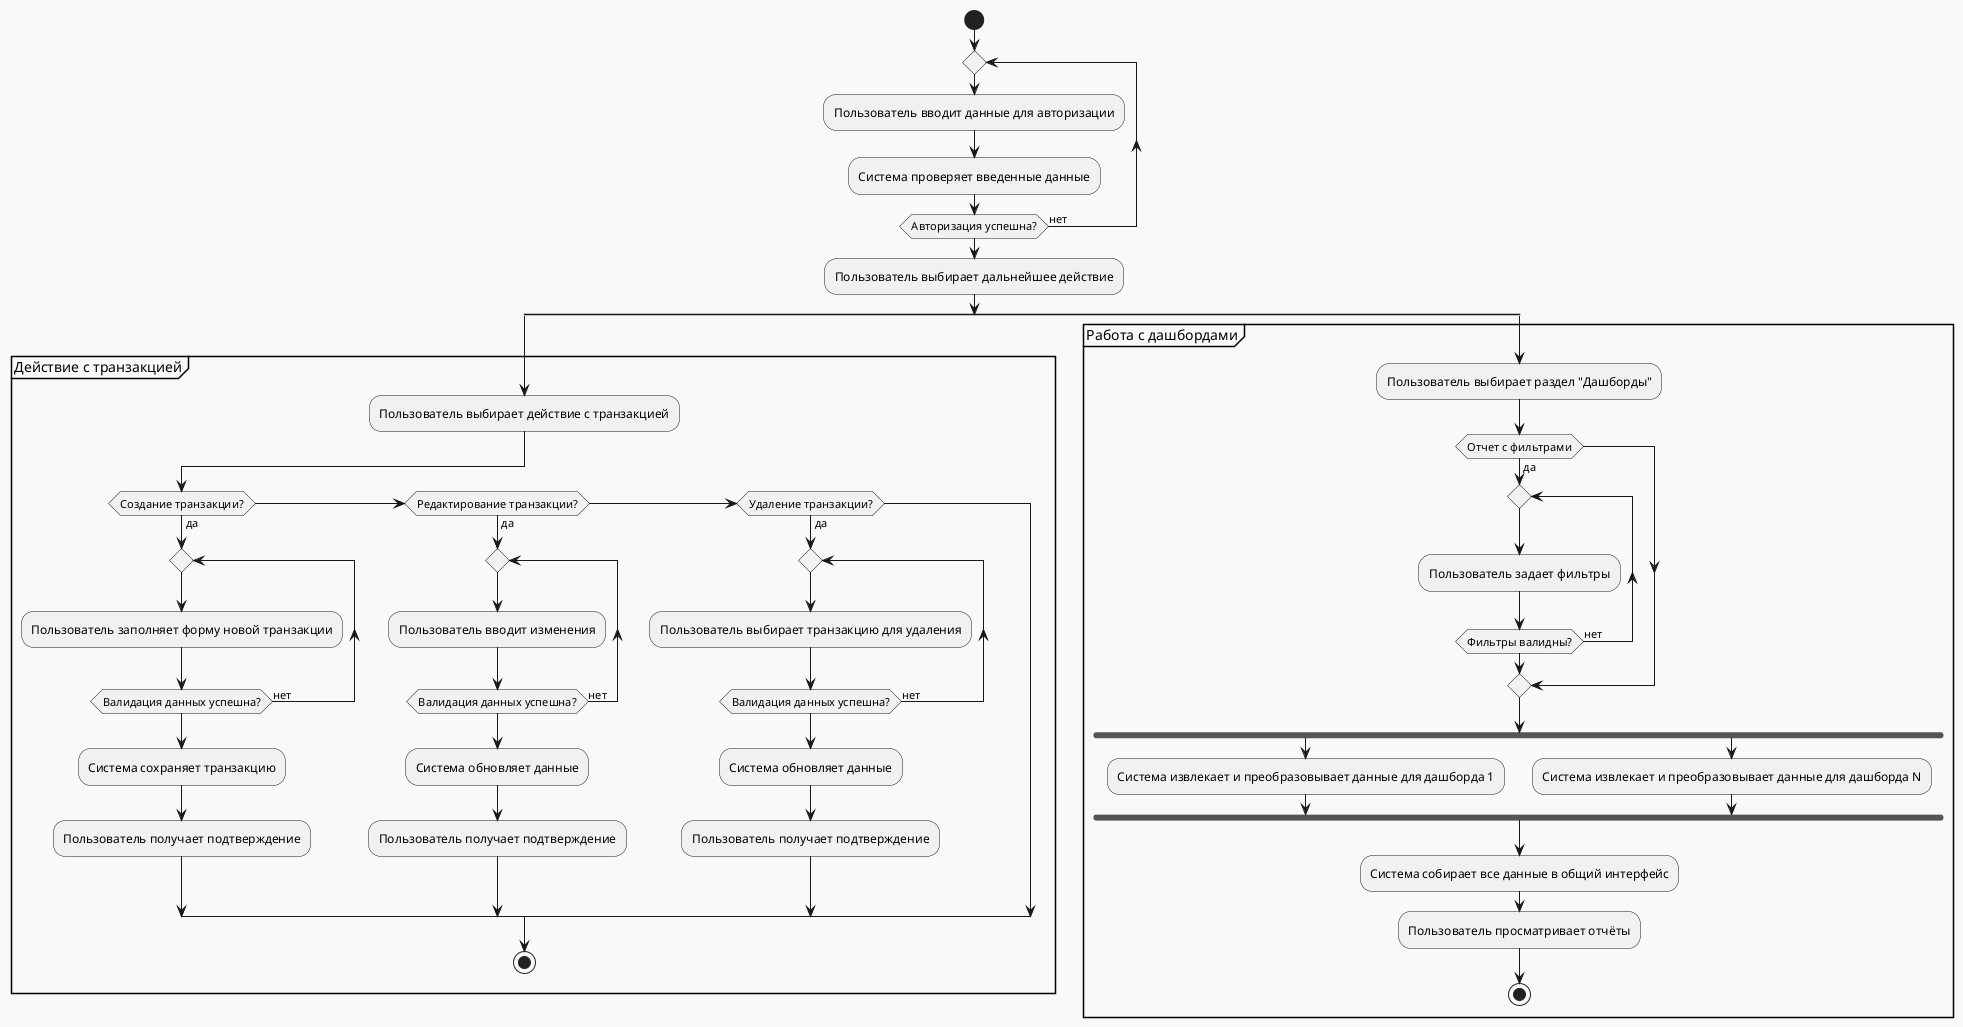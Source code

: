 @startuml uml-activity mephi fin_project

skinparam monochrome true
skinparam backgroundColor #F9F9F9
skinparam componentStyle filled

start

repeat
:Пользователь вводит данные для авторизации;
:Система проверяет введенные данные;

repeat while (Авторизация успешна?) is (нет)
  :Пользователь выбирает дальнейшее действие;

split
  partition "Действие с транзакцией" {
    :Пользователь выбирает действие с транзакцией;

    if (Создание транзакции?) then (да)
      repeat
        :Пользователь заполняет форму новой транзакции;
        repeat while (Валидация данных успешна?) is (нет)
        :Система сохраняет транзакцию;
        :Пользователь получает подтверждение;
    else if (Редактирование транзакции?) then (да)
        repeat
        :Пользователь вводит изменения;
        repeat while (Валидация данных успешна?) is (нет)
        :Система обновляет данные;
        :Пользователь получает подтверждение;
    else if (Удаление транзакции?) then (да)
        repeat
        :Пользователь выбирает транзакцию для удаления;
        repeat while (Валидация данных успешна?) is (нет)
        :Система обновляет данные;
        :Пользователь получает подтверждение;
    endif
  
  stop
  }

split again
  partition "Работа с дашбордами" {
  :Пользователь выбирает раздел "Дашборды";
  
  if (Отчет с фильтрами) then (да)
  repeat

  :Пользователь задает фильтры;
  repeat while (Фильтры валидны?) is (нет)
  endif 
  fork
    :Система извлекает и преобразовывает данные для дашборда 1;
  fork again
    :Система извлекает и преобразовывает данные для дашборда N;
  end fork
  :Система собирает все данные в общий интерфейс;
  :Пользователь просматривает отчёты;

  stop
  }
end split

@enduml

